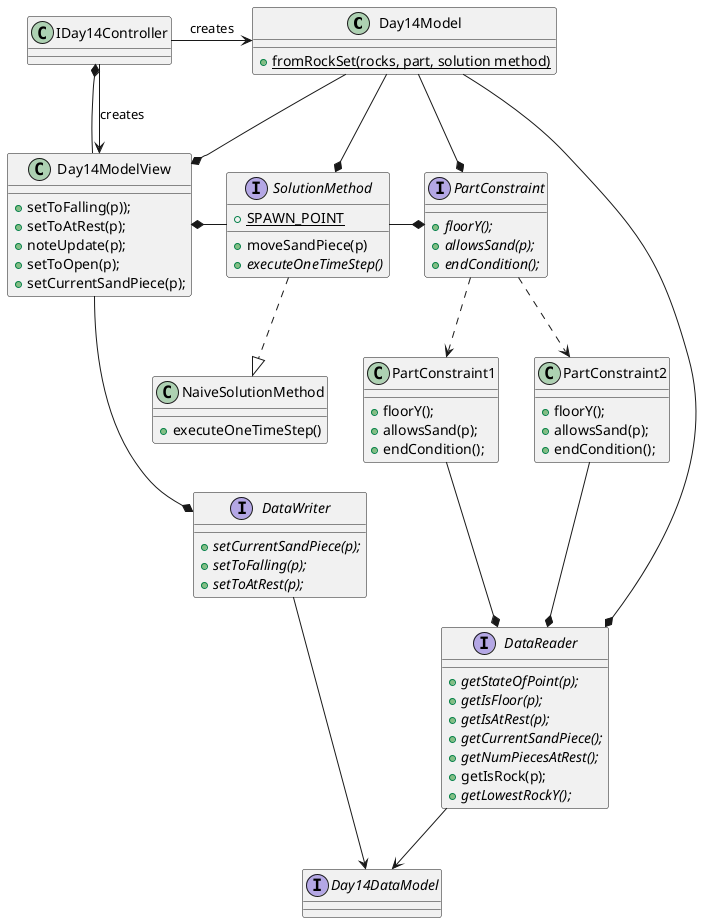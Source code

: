 @startuml
'https://plantuml.com/class-diagram


class Day14Model {
+ {static} fromRockSet(rocks, part, solution method)


}

Day14Model --* SolutionMethod

interface SolutionMethod {
+ {static} SPAWN_POINT
+ moveSandPiece(p)
+{abstract} executeOneTimeStep()
}

DataReader --> Day14DataModel
DataWriter --> Day14DataModel


SolutionMethod ..|> NaiveSolutionMethod
class NaiveSolutionMethod {
+ executeOneTimeStep()
}

Day14ModelView *- SolutionMethod

class Day14ModelView {
+ setToFalling(p));
+ setToAtRest(p);
+ noteUpdate(p);
+ setToOpen(p);
+ setCurrentSandPiece(p);
}

Day14Model --* Day14ModelView

IDay14Controller *-- Day14ModelView
Day14ModelView --* DataWriter

interface DataReader {
+ {abstract} getStateOfPoint(p);
+ {abstract} getIsFloor(p);
+ {abstract} getIsAtRest(p);
+ {abstract} getCurrentSandPiece();
+ {abstract} getNumPiecesAtRest();
+ getIsRock(p);
+ {abstract}getLowestRockY();
}

interface DataWriter {
+ {abstract} setCurrentSandPiece(p);
+ {abstract} setToFalling(p);
+ {abstract} setToAtRest(p);

}
interface Day14DataModel {}



interface PartConstraint {
+ {abstract} floorY();
+ {abstract} allowsSand(p);
+ {abstract} endCondition();
}

PartConstraint ..> PartConstraint2
PartConstraint ..> PartConstraint1

class PartConstraint1 {
    +floorY();
    +allowsSand(p);
    +endCondition();
}
class PartConstraint2 {
+ floorY();
+ allowsSand(p);
+ endCondition();
}
SolutionMethod -* PartConstraint
PartConstraint1 --* DataReader
PartConstraint2 --* DataReader

IDay14Controller --> Day14ModelView : "creates"
IDay14Controller -> Day14Model: "creates"
Day14Model -* DataReader
Day14Model --* PartConstraint
@enduml